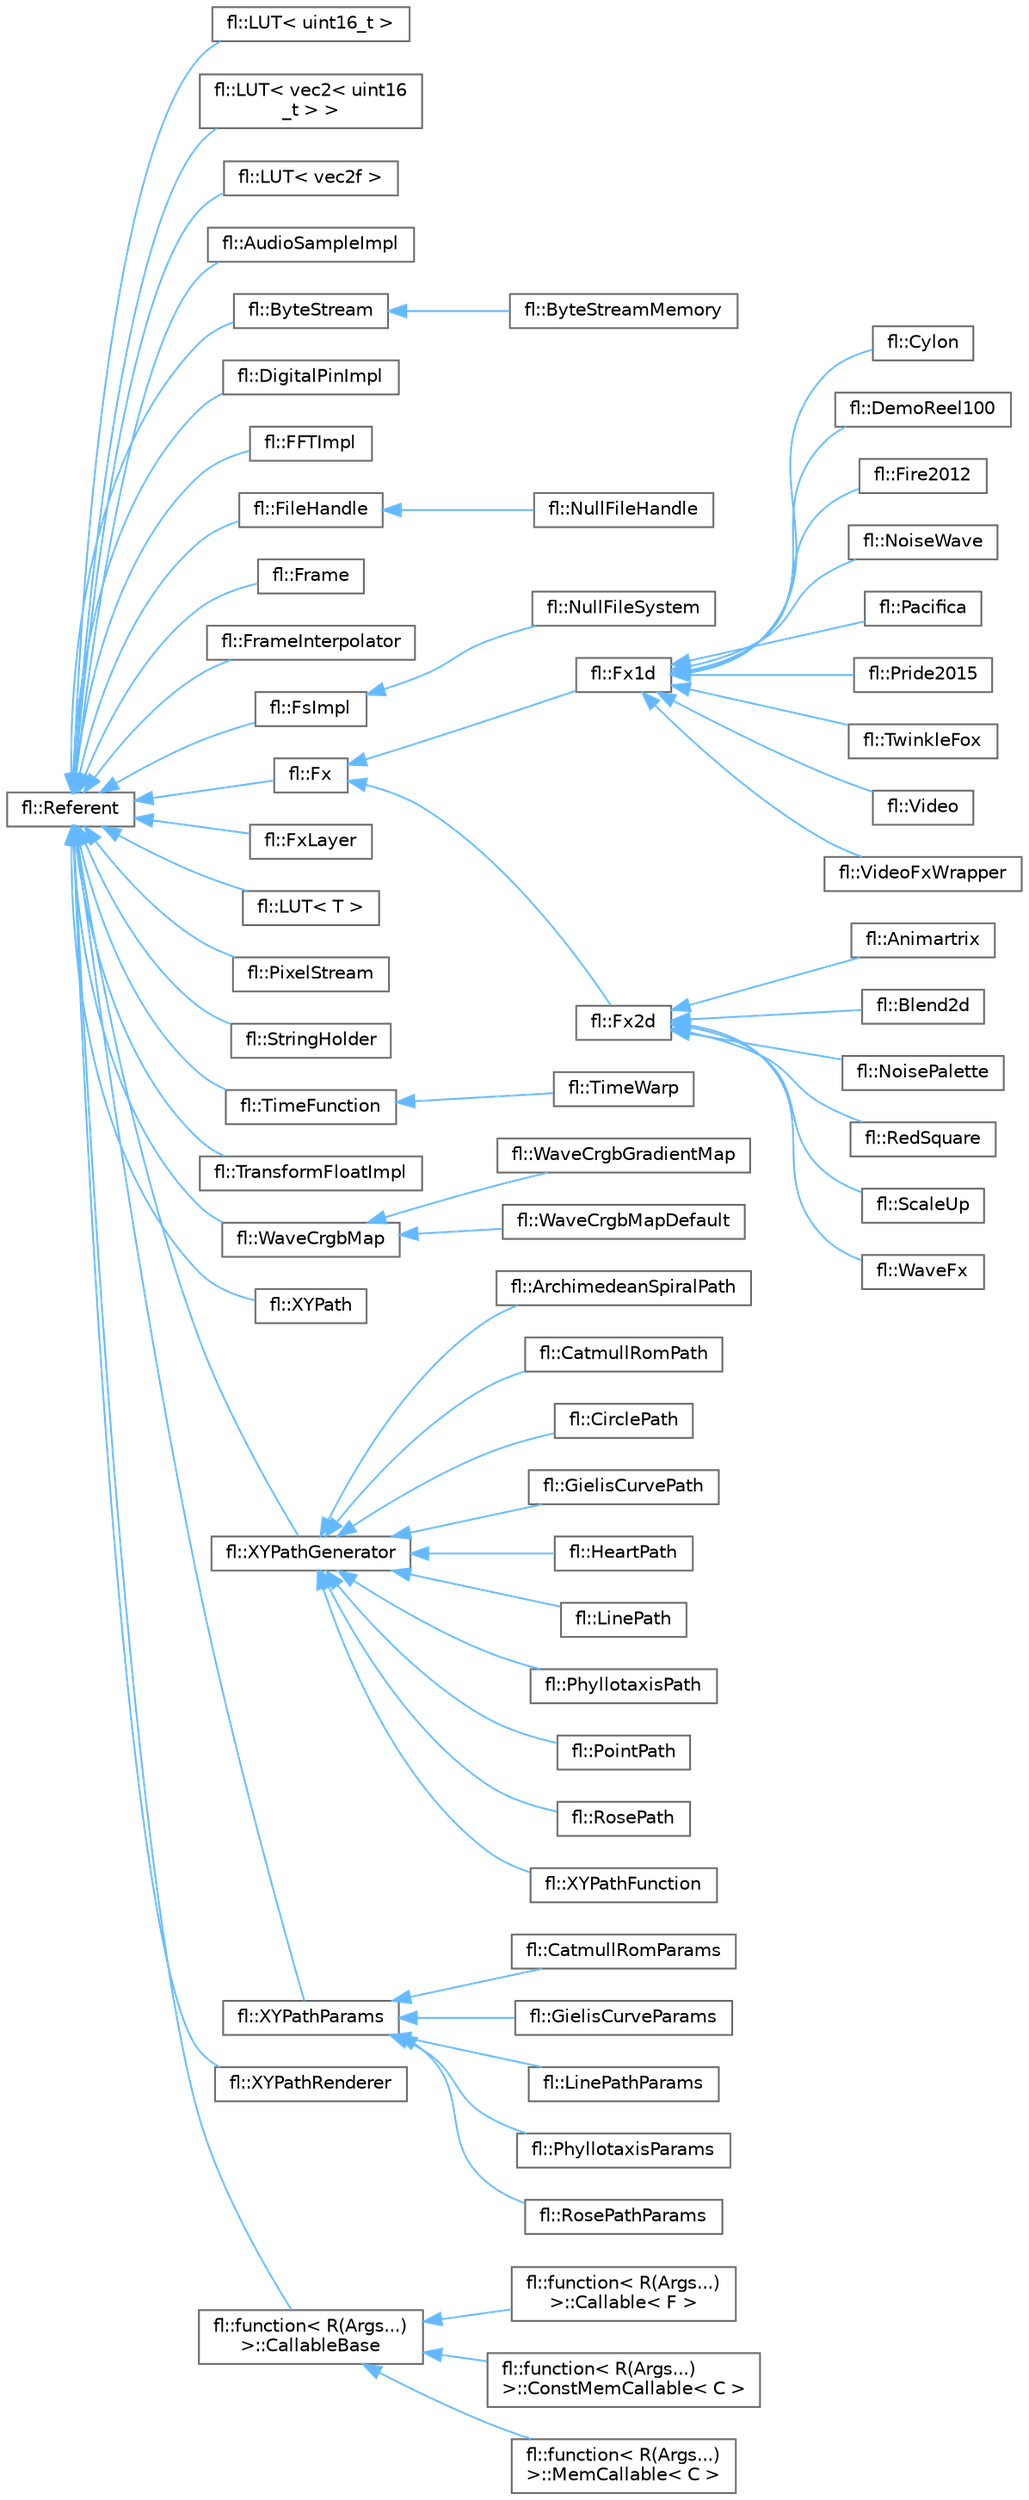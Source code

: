 digraph "Graphical Class Hierarchy"
{
 // INTERACTIVE_SVG=YES
 // LATEX_PDF_SIZE
  bgcolor="transparent";
  edge [fontname=Helvetica,fontsize=10,labelfontname=Helvetica,labelfontsize=10];
  node [fontname=Helvetica,fontsize=10,shape=box,height=0.2,width=0.4];
  rankdir="LR";
  Node0 [id="Node000000",label="fl::Referent",height=0.2,width=0.4,color="grey40", fillcolor="white", style="filled",URL="$d6/d16/classfl_1_1_referent.html",tooltip=" "];
  Node0 -> Node1 [id="edge153_Node000000_Node000001",dir="back",color="steelblue1",style="solid",tooltip=" "];
  Node1 [id="Node000001",label="fl::LUT\< uint16_t \>",height=0.2,width=0.4,color="grey40", fillcolor="white", style="filled",URL="$d6/d18/classfl_1_1_l_u_t.html",tooltip=" "];
  Node0 -> Node2 [id="edge154_Node000000_Node000002",dir="back",color="steelblue1",style="solid",tooltip=" "];
  Node2 [id="Node000002",label="fl::LUT\< vec2\< uint16\l_t \> \>",height=0.2,width=0.4,color="grey40", fillcolor="white", style="filled",URL="$d6/d18/classfl_1_1_l_u_t.html",tooltip=" "];
  Node0 -> Node3 [id="edge155_Node000000_Node000003",dir="back",color="steelblue1",style="solid",tooltip=" "];
  Node3 [id="Node000003",label="fl::LUT\< vec2f \>",height=0.2,width=0.4,color="grey40", fillcolor="white", style="filled",URL="$d6/d18/classfl_1_1_l_u_t.html",tooltip=" "];
  Node0 -> Node4 [id="edge156_Node000000_Node000004",dir="back",color="steelblue1",style="solid",tooltip=" "];
  Node4 [id="Node000004",label="fl::AudioSampleImpl",height=0.2,width=0.4,color="grey40", fillcolor="white", style="filled",URL="$da/d39/classfl_1_1_audio_sample_impl.html",tooltip=" "];
  Node0 -> Node5 [id="edge157_Node000000_Node000005",dir="back",color="steelblue1",style="solid",tooltip=" "];
  Node5 [id="Node000005",label="fl::ByteStream",height=0.2,width=0.4,color="grey40", fillcolor="white", style="filled",URL="$d2/d5e/classfl_1_1_byte_stream.html",tooltip=" "];
  Node5 -> Node6 [id="edge158_Node000005_Node000006",dir="back",color="steelblue1",style="solid",tooltip=" "];
  Node6 [id="Node000006",label="fl::ByteStreamMemory",height=0.2,width=0.4,color="grey40", fillcolor="white", style="filled",URL="$d1/dc0/classfl_1_1_byte_stream_memory.html",tooltip=" "];
  Node0 -> Node7 [id="edge159_Node000000_Node000007",dir="back",color="steelblue1",style="solid",tooltip=" "];
  Node7 [id="Node000007",label="fl::DigitalPinImpl",height=0.2,width=0.4,color="grey40", fillcolor="white", style="filled",URL="$d3/d25/classfl_1_1_digital_pin_impl.html",tooltip=" "];
  Node0 -> Node8 [id="edge160_Node000000_Node000008",dir="back",color="steelblue1",style="solid",tooltip=" "];
  Node8 [id="Node000008",label="fl::FFTImpl",height=0.2,width=0.4,color="grey40", fillcolor="white", style="filled",URL="$de/d9d/classfl_1_1_f_f_t_impl.html",tooltip=" "];
  Node0 -> Node9 [id="edge161_Node000000_Node000009",dir="back",color="steelblue1",style="solid",tooltip=" "];
  Node9 [id="Node000009",label="fl::FileHandle",height=0.2,width=0.4,color="grey40", fillcolor="white", style="filled",URL="$d5/d86/classfl_1_1_file_handle.html",tooltip=" "];
  Node9 -> Node10 [id="edge162_Node000009_Node000010",dir="back",color="steelblue1",style="solid",tooltip=" "];
  Node10 [id="Node000010",label="fl::NullFileHandle",height=0.2,width=0.4,color="grey40", fillcolor="white", style="filled",URL="$df/dab/classfl_1_1_null_file_handle.html",tooltip=" "];
  Node0 -> Node11 [id="edge163_Node000000_Node000011",dir="back",color="steelblue1",style="solid",tooltip=" "];
  Node11 [id="Node000011",label="fl::Frame",height=0.2,width=0.4,color="grey40", fillcolor="white", style="filled",URL="$d1/de0/classfl_1_1_frame.html",tooltip=" "];
  Node0 -> Node12 [id="edge164_Node000000_Node000012",dir="back",color="steelblue1",style="solid",tooltip=" "];
  Node12 [id="Node000012",label="fl::FrameInterpolator",height=0.2,width=0.4,color="grey40", fillcolor="white", style="filled",URL="$d8/d94/classfl_1_1_frame_interpolator.html",tooltip=" "];
  Node0 -> Node13 [id="edge165_Node000000_Node000013",dir="back",color="steelblue1",style="solid",tooltip=" "];
  Node13 [id="Node000013",label="fl::FsImpl",height=0.2,width=0.4,color="grey40", fillcolor="white", style="filled",URL="$d7/d43/classfl_1_1_fs_impl.html",tooltip=" "];
  Node13 -> Node14 [id="edge166_Node000013_Node000014",dir="back",color="steelblue1",style="solid",tooltip=" "];
  Node14 [id="Node000014",label="fl::NullFileSystem",height=0.2,width=0.4,color="grey40", fillcolor="white", style="filled",URL="$db/d93/classfl_1_1_null_file_system.html",tooltip=" "];
  Node0 -> Node15 [id="edge167_Node000000_Node000015",dir="back",color="steelblue1",style="solid",tooltip=" "];
  Node15 [id="Node000015",label="fl::Fx",height=0.2,width=0.4,color="grey40", fillcolor="white", style="filled",URL="$da/d5d/classfl_1_1_fx.html",tooltip=" "];
  Node15 -> Node16 [id="edge168_Node000015_Node000016",dir="back",color="steelblue1",style="solid",tooltip=" "];
  Node16 [id="Node000016",label="fl::Fx1d",height=0.2,width=0.4,color="grey40", fillcolor="white", style="filled",URL="$d4/d1c/classfl_1_1_fx1d.html",tooltip=" "];
  Node16 -> Node17 [id="edge169_Node000016_Node000017",dir="back",color="steelblue1",style="solid",tooltip=" "];
  Node17 [id="Node000017",label="fl::Cylon",height=0.2,width=0.4,color="grey40", fillcolor="white", style="filled",URL="$dc/dd6/classfl_1_1_cylon.html",tooltip="An animation that moves a single LED back and forth (Larson Scanner effect)"];
  Node16 -> Node18 [id="edge170_Node000016_Node000018",dir="back",color="steelblue1",style="solid",tooltip=" "];
  Node18 [id="Node000018",label="fl::DemoReel100",height=0.2,width=0.4,color="grey40", fillcolor="white", style="filled",URL="$d1/d60/classfl_1_1_demo_reel100.html",tooltip=" "];
  Node16 -> Node19 [id="edge171_Node000016_Node000019",dir="back",color="steelblue1",style="solid",tooltip=" "];
  Node19 [id="Node000019",label="fl::Fire2012",height=0.2,width=0.4,color="grey40", fillcolor="white", style="filled",URL="$d5/d9b/classfl_1_1_fire2012.html",tooltip=" "];
  Node16 -> Node20 [id="edge172_Node000016_Node000020",dir="back",color="steelblue1",style="solid",tooltip=" "];
  Node20 [id="Node000020",label="fl::NoiseWave",height=0.2,width=0.4,color="grey40", fillcolor="white", style="filled",URL="$d5/d3c/classfl_1_1_noise_wave.html",tooltip=" "];
  Node16 -> Node21 [id="edge173_Node000016_Node000021",dir="back",color="steelblue1",style="solid",tooltip=" "];
  Node21 [id="Node000021",label="fl::Pacifica",height=0.2,width=0.4,color="grey40", fillcolor="white", style="filled",URL="$d2/db2/classfl_1_1_pacifica.html",tooltip=" "];
  Node16 -> Node22 [id="edge174_Node000016_Node000022",dir="back",color="steelblue1",style="solid",tooltip=" "];
  Node22 [id="Node000022",label="fl::Pride2015",height=0.2,width=0.4,color="grey40", fillcolor="white", style="filled",URL="$df/d11/classfl_1_1_pride2015.html",tooltip=" "];
  Node16 -> Node23 [id="edge175_Node000016_Node000023",dir="back",color="steelblue1",style="solid",tooltip=" "];
  Node23 [id="Node000023",label="fl::TwinkleFox",height=0.2,width=0.4,color="grey40", fillcolor="white", style="filled",URL="$de/db5/classfl_1_1_twinkle_fox.html",tooltip=" "];
  Node16 -> Node24 [id="edge176_Node000016_Node000024",dir="back",color="steelblue1",style="solid",tooltip=" "];
  Node24 [id="Node000024",label="fl::Video",height=0.2,width=0.4,color="grey40", fillcolor="white", style="filled",URL="$d0/d4b/classfl_1_1_video.html",tooltip=" "];
  Node16 -> Node25 [id="edge177_Node000016_Node000025",dir="back",color="steelblue1",style="solid",tooltip=" "];
  Node25 [id="Node000025",label="fl::VideoFxWrapper",height=0.2,width=0.4,color="grey40", fillcolor="white", style="filled",URL="$d4/dd2/classfl_1_1_video_fx_wrapper.html",tooltip=" "];
  Node15 -> Node26 [id="edge178_Node000015_Node000026",dir="back",color="steelblue1",style="solid",tooltip=" "];
  Node26 [id="Node000026",label="fl::Fx2d",height=0.2,width=0.4,color="grey40", fillcolor="white", style="filled",URL="$d7/d3e/classfl_1_1_fx2d.html",tooltip=" "];
  Node26 -> Node27 [id="edge179_Node000026_Node000027",dir="back",color="steelblue1",style="solid",tooltip=" "];
  Node27 [id="Node000027",label="fl::Animartrix",height=0.2,width=0.4,color="grey40", fillcolor="white", style="filled",URL="$d8/df5/classfl_1_1_animartrix.html",tooltip=" "];
  Node26 -> Node28 [id="edge180_Node000026_Node000028",dir="back",color="steelblue1",style="solid",tooltip=" "];
  Node28 [id="Node000028",label="fl::Blend2d",height=0.2,width=0.4,color="grey40", fillcolor="white", style="filled",URL="$dc/d2b/classfl_1_1_blend2d.html",tooltip=" "];
  Node26 -> Node29 [id="edge181_Node000026_Node000029",dir="back",color="steelblue1",style="solid",tooltip=" "];
  Node29 [id="Node000029",label="fl::NoisePalette",height=0.2,width=0.4,color="grey40", fillcolor="white", style="filled",URL="$d9/d41/classfl_1_1_noise_palette.html",tooltip=" "];
  Node26 -> Node30 [id="edge182_Node000026_Node000030",dir="back",color="steelblue1",style="solid",tooltip=" "];
  Node30 [id="Node000030",label="fl::RedSquare",height=0.2,width=0.4,color="grey40", fillcolor="white", style="filled",URL="$d0/d3e/classfl_1_1_red_square.html",tooltip=" "];
  Node26 -> Node31 [id="edge183_Node000026_Node000031",dir="back",color="steelblue1",style="solid",tooltip=" "];
  Node31 [id="Node000031",label="fl::ScaleUp",height=0.2,width=0.4,color="grey40", fillcolor="white", style="filled",URL="$d5/d79/classfl_1_1_scale_up.html",tooltip=" "];
  Node26 -> Node32 [id="edge184_Node000026_Node000032",dir="back",color="steelblue1",style="solid",tooltip=" "];
  Node32 [id="Node000032",label="fl::WaveFx",height=0.2,width=0.4,color="grey40", fillcolor="white", style="filled",URL="$d6/d5f/classfl_1_1_wave_fx.html",tooltip=" "];
  Node0 -> Node33 [id="edge185_Node000000_Node000033",dir="back",color="steelblue1",style="solid",tooltip=" "];
  Node33 [id="Node000033",label="fl::FxLayer",height=0.2,width=0.4,color="grey40", fillcolor="white", style="filled",URL="$d6/d7f/classfl_1_1_fx_layer.html",tooltip=" "];
  Node0 -> Node34 [id="edge186_Node000000_Node000034",dir="back",color="steelblue1",style="solid",tooltip=" "];
  Node34 [id="Node000034",label="fl::LUT\< T \>",height=0.2,width=0.4,color="grey40", fillcolor="white", style="filled",URL="$d6/d18/classfl_1_1_l_u_t.html",tooltip=" "];
  Node0 -> Node35 [id="edge187_Node000000_Node000035",dir="back",color="steelblue1",style="solid",tooltip=" "];
  Node35 [id="Node000035",label="fl::PixelStream",height=0.2,width=0.4,color="grey40", fillcolor="white", style="filled",URL="$d8/ddd/classfl_1_1_pixel_stream.html",tooltip=" "];
  Node0 -> Node36 [id="edge188_Node000000_Node000036",dir="back",color="steelblue1",style="solid",tooltip=" "];
  Node36 [id="Node000036",label="fl::StringHolder",height=0.2,width=0.4,color="grey40", fillcolor="white", style="filled",URL="$dc/da7/classfl_1_1_string_holder.html",tooltip=" "];
  Node0 -> Node37 [id="edge189_Node000000_Node000037",dir="back",color="steelblue1",style="solid",tooltip=" "];
  Node37 [id="Node000037",label="fl::TimeFunction",height=0.2,width=0.4,color="grey40", fillcolor="white", style="filled",URL="$d8/db5/classfl_1_1_time_function.html",tooltip=" "];
  Node37 -> Node38 [id="edge190_Node000037_Node000038",dir="back",color="steelblue1",style="solid",tooltip=" "];
  Node38 [id="Node000038",label="fl::TimeWarp",height=0.2,width=0.4,color="grey40", fillcolor="white", style="filled",URL="$d4/d3d/classfl_1_1_time_warp.html",tooltip=" "];
  Node0 -> Node39 [id="edge191_Node000000_Node000039",dir="back",color="steelblue1",style="solid",tooltip=" "];
  Node39 [id="Node000039",label="fl::TransformFloatImpl",height=0.2,width=0.4,color="grey40", fillcolor="white", style="filled",URL="$d5/db7/classfl_1_1_transform_float_impl.html",tooltip=" "];
  Node0 -> Node40 [id="edge192_Node000000_Node000040",dir="back",color="steelblue1",style="solid",tooltip=" "];
  Node40 [id="Node000040",label="fl::WaveCrgbMap",height=0.2,width=0.4,color="grey40", fillcolor="white", style="filled",URL="$dc/dce/classfl_1_1_wave_crgb_map.html",tooltip=" "];
  Node40 -> Node41 [id="edge193_Node000040_Node000041",dir="back",color="steelblue1",style="solid",tooltip=" "];
  Node41 [id="Node000041",label="fl::WaveCrgbGradientMap",height=0.2,width=0.4,color="grey40", fillcolor="white", style="filled",URL="$d0/da7/classfl_1_1_wave_crgb_gradient_map.html",tooltip=" "];
  Node40 -> Node42 [id="edge194_Node000040_Node000042",dir="back",color="steelblue1",style="solid",tooltip=" "];
  Node42 [id="Node000042",label="fl::WaveCrgbMapDefault",height=0.2,width=0.4,color="grey40", fillcolor="white", style="filled",URL="$de/d99/classfl_1_1_wave_crgb_map_default.html",tooltip=" "];
  Node0 -> Node43 [id="edge195_Node000000_Node000043",dir="back",color="steelblue1",style="solid",tooltip=" "];
  Node43 [id="Node000043",label="fl::XYPath",height=0.2,width=0.4,color="grey40", fillcolor="white", style="filled",URL="$d9/df4/classfl_1_1_x_y_path.html",tooltip=" "];
  Node0 -> Node44 [id="edge196_Node000000_Node000044",dir="back",color="steelblue1",style="solid",tooltip=" "];
  Node44 [id="Node000044",label="fl::XYPathGenerator",height=0.2,width=0.4,color="grey40", fillcolor="white", style="filled",URL="$d9/d43/classfl_1_1_x_y_path_generator.html",tooltip=" "];
  Node44 -> Node45 [id="edge197_Node000044_Node000045",dir="back",color="steelblue1",style="solid",tooltip=" "];
  Node45 [id="Node000045",label="fl::ArchimedeanSpiralPath",height=0.2,width=0.4,color="grey40", fillcolor="white", style="filled",URL="$dd/dab/classfl_1_1_archimedean_spiral_path.html",tooltip=" "];
  Node44 -> Node46 [id="edge198_Node000044_Node000046",dir="back",color="steelblue1",style="solid",tooltip=" "];
  Node46 [id="Node000046",label="fl::CatmullRomPath",height=0.2,width=0.4,color="grey40", fillcolor="white", style="filled",URL="$d2/d1f/classfl_1_1_catmull_rom_path.html",tooltip="Catmull–Rom spline through arbitrary points."];
  Node44 -> Node47 [id="edge199_Node000044_Node000047",dir="back",color="steelblue1",style="solid",tooltip=" "];
  Node47 [id="Node000047",label="fl::CirclePath",height=0.2,width=0.4,color="grey40", fillcolor="white", style="filled",URL="$da/d3f/classfl_1_1_circle_path.html",tooltip=" "];
  Node44 -> Node48 [id="edge200_Node000044_Node000048",dir="back",color="steelblue1",style="solid",tooltip=" "];
  Node48 [id="Node000048",label="fl::GielisCurvePath",height=0.2,width=0.4,color="grey40", fillcolor="white", style="filled",URL="$d1/d9f/classfl_1_1_gielis_curve_path.html",tooltip=" "];
  Node44 -> Node49 [id="edge201_Node000044_Node000049",dir="back",color="steelblue1",style="solid",tooltip=" "];
  Node49 [id="Node000049",label="fl::HeartPath",height=0.2,width=0.4,color="grey40", fillcolor="white", style="filled",URL="$df/dc4/classfl_1_1_heart_path.html",tooltip=" "];
  Node44 -> Node50 [id="edge202_Node000044_Node000050",dir="back",color="steelblue1",style="solid",tooltip=" "];
  Node50 [id="Node000050",label="fl::LinePath",height=0.2,width=0.4,color="grey40", fillcolor="white", style="filled",URL="$d3/da9/classfl_1_1_line_path.html",tooltip=" "];
  Node44 -> Node51 [id="edge203_Node000044_Node000051",dir="back",color="steelblue1",style="solid",tooltip=" "];
  Node51 [id="Node000051",label="fl::PhyllotaxisPath",height=0.2,width=0.4,color="grey40", fillcolor="white", style="filled",URL="$df/d1d/classfl_1_1_phyllotaxis_path.html",tooltip=" "];
  Node44 -> Node52 [id="edge204_Node000044_Node000052",dir="back",color="steelblue1",style="solid",tooltip=" "];
  Node52 [id="Node000052",label="fl::PointPath",height=0.2,width=0.4,color="grey40", fillcolor="white", style="filled",URL="$dd/d29/classfl_1_1_point_path.html",tooltip=" "];
  Node44 -> Node53 [id="edge205_Node000044_Node000053",dir="back",color="steelblue1",style="solid",tooltip=" "];
  Node53 [id="Node000053",label="fl::RosePath",height=0.2,width=0.4,color="grey40", fillcolor="white", style="filled",URL="$d3/dc1/classfl_1_1_rose_path.html",tooltip=" "];
  Node44 -> Node54 [id="edge206_Node000044_Node000054",dir="back",color="steelblue1",style="solid",tooltip=" "];
  Node54 [id="Node000054",label="fl::XYPathFunction",height=0.2,width=0.4,color="grey40", fillcolor="white", style="filled",URL="$d0/d99/classfl_1_1_x_y_path_function.html",tooltip=" "];
  Node0 -> Node55 [id="edge207_Node000000_Node000055",dir="back",color="steelblue1",style="solid",tooltip=" "];
  Node55 [id="Node000055",label="fl::XYPathParams",height=0.2,width=0.4,color="grey40", fillcolor="white", style="filled",URL="$da/d32/classfl_1_1_x_y_path_params.html",tooltip=" "];
  Node55 -> Node56 [id="edge208_Node000055_Node000056",dir="back",color="steelblue1",style="solid",tooltip=" "];
  Node56 [id="Node000056",label="fl::CatmullRomParams",height=0.2,width=0.4,color="grey40", fillcolor="white", style="filled",URL="$d8/d11/classfl_1_1_catmull_rom_params.html",tooltip=" "];
  Node55 -> Node57 [id="edge209_Node000055_Node000057",dir="back",color="steelblue1",style="solid",tooltip=" "];
  Node57 [id="Node000057",label="fl::GielisCurveParams",height=0.2,width=0.4,color="grey40", fillcolor="white", style="filled",URL="$d7/dbd/classfl_1_1_gielis_curve_params.html",tooltip=" "];
  Node55 -> Node58 [id="edge210_Node000055_Node000058",dir="back",color="steelblue1",style="solid",tooltip=" "];
  Node58 [id="Node000058",label="fl::LinePathParams",height=0.2,width=0.4,color="grey40", fillcolor="white", style="filled",URL="$dc/dc8/classfl_1_1_line_path_params.html",tooltip=" "];
  Node55 -> Node59 [id="edge211_Node000055_Node000059",dir="back",color="steelblue1",style="solid",tooltip=" "];
  Node59 [id="Node000059",label="fl::PhyllotaxisParams",height=0.2,width=0.4,color="grey40", fillcolor="white", style="filled",URL="$de/d32/classfl_1_1_phyllotaxis_params.html",tooltip=" "];
  Node55 -> Node60 [id="edge212_Node000055_Node000060",dir="back",color="steelblue1",style="solid",tooltip=" "];
  Node60 [id="Node000060",label="fl::RosePathParams",height=0.2,width=0.4,color="grey40", fillcolor="white", style="filled",URL="$dc/dc2/classfl_1_1_rose_path_params.html",tooltip=" "];
  Node0 -> Node61 [id="edge213_Node000000_Node000061",dir="back",color="steelblue1",style="solid",tooltip=" "];
  Node61 [id="Node000061",label="fl::XYPathRenderer",height=0.2,width=0.4,color="grey40", fillcolor="white", style="filled",URL="$d2/dbc/classfl_1_1_x_y_path_renderer.html",tooltip=" "];
  Node0 -> Node62 [id="edge214_Node000000_Node000062",dir="back",color="steelblue1",style="solid",tooltip=" "];
  Node62 [id="Node000062",label="fl::function\< R(Args...)\l\>::CallableBase",height=0.2,width=0.4,color="grey40", fillcolor="white", style="filled",URL="$dd/d15/structfl_1_1function_3_01_r_07_args_8_8_8_08_4_1_1_callable_base.html",tooltip=" "];
  Node62 -> Node63 [id="edge215_Node000062_Node000063",dir="back",color="steelblue1",style="solid",tooltip=" "];
  Node63 [id="Node000063",label="fl::function\< R(Args...)\l\>::Callable\< F \>",height=0.2,width=0.4,color="grey40", fillcolor="white", style="filled",URL="$dc/da9/structfl_1_1function_3_01_r_07_args_8_8_8_08_4_1_1_callable.html",tooltip=" "];
  Node62 -> Node64 [id="edge216_Node000062_Node000064",dir="back",color="steelblue1",style="solid",tooltip=" "];
  Node64 [id="Node000064",label="fl::function\< R(Args...)\l\>::ConstMemCallable\< C \>",height=0.2,width=0.4,color="grey40", fillcolor="white", style="filled",URL="$d5/d17/structfl_1_1function_3_01_r_07_args_8_8_8_08_4_1_1_const_mem_callable.html",tooltip=" "];
  Node62 -> Node65 [id="edge217_Node000062_Node000065",dir="back",color="steelblue1",style="solid",tooltip=" "];
  Node65 [id="Node000065",label="fl::function\< R(Args...)\l\>::MemCallable\< C \>",height=0.2,width=0.4,color="grey40", fillcolor="white", style="filled",URL="$dc/da3/structfl_1_1function_3_01_r_07_args_8_8_8_08_4_1_1_mem_callable.html",tooltip=" "];
}
